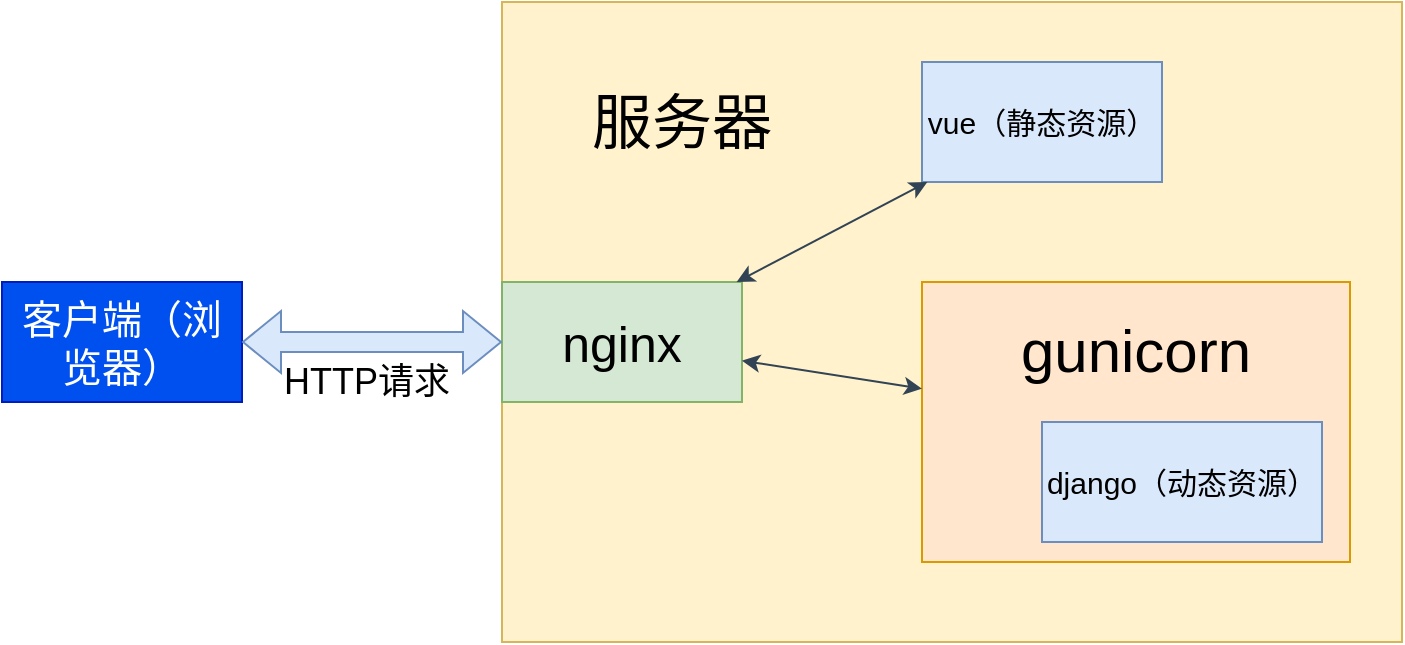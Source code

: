 <mxfile version="26.1.1">
  <diagram name="第 1 页" id="Y7Ou7d-48kZmKZqcT8x6">
    <mxGraphModel dx="2074" dy="1196" grid="1" gridSize="10" guides="1" tooltips="1" connect="1" arrows="1" fold="1" page="1" pageScale="1" pageWidth="827" pageHeight="1169" math="0" shadow="0">
      <root>
        <mxCell id="0" />
        <mxCell id="1" parent="0" />
        <mxCell id="_FMahxzmR39qlOZ7TuoG-10" value="" style="rounded=0;whiteSpace=wrap;html=1;fillColor=#fff2cc;strokeColor=#d6b656;" vertex="1" parent="1">
          <mxGeometry x="270" y="380" width="450" height="320" as="geometry" />
        </mxCell>
        <mxCell id="_FMahxzmR39qlOZ7TuoG-1" value="&lt;font style=&quot;font-size: 15px;&quot;&gt;vue（静态资源）&lt;/font&gt;" style="rounded=0;whiteSpace=wrap;html=1;fillColor=#dae8fc;strokeColor=#6c8ebf;" vertex="1" parent="1">
          <mxGeometry x="480" y="410" width="120" height="60" as="geometry" />
        </mxCell>
        <mxCell id="_FMahxzmR39qlOZ7TuoG-5" value="&lt;font style=&quot;font-size: 30px;&quot;&gt;gunicorn&lt;/font&gt;&lt;div&gt;&lt;font style=&quot;font-size: 30px;&quot;&gt;&lt;br&gt;&lt;/font&gt;&lt;/div&gt;&lt;div&gt;&lt;font style=&quot;font-size: 30px;&quot;&gt;&lt;br&gt;&lt;/font&gt;&lt;/div&gt;" style="rounded=0;whiteSpace=wrap;html=1;fillColor=#ffe6cc;strokeColor=#d79b00;" vertex="1" parent="1">
          <mxGeometry x="480" y="520" width="214" height="140" as="geometry" />
        </mxCell>
        <mxCell id="_FMahxzmR39qlOZ7TuoG-4" value="nginx" style="rounded=0;whiteSpace=wrap;html=1;fillColor=#d5e8d4;strokeColor=#82b366;fontSize=25;" vertex="1" parent="1">
          <mxGeometry x="270" y="520" width="120" height="60" as="geometry" />
        </mxCell>
        <mxCell id="_FMahxzmR39qlOZ7TuoG-3" value="&lt;font style=&quot;font-size: 15px;&quot;&gt;django（动态资源）&lt;/font&gt;" style="rounded=0;whiteSpace=wrap;html=1;fillColor=#dae8fc;strokeColor=#6c8ebf;" vertex="1" parent="1">
          <mxGeometry x="540" y="590" width="140" height="60" as="geometry" />
        </mxCell>
        <mxCell id="_FMahxzmR39qlOZ7TuoG-7" value="" style="endArrow=classic;startArrow=classic;html=1;rounded=0;fillColor=#647687;strokeColor=#314354;" edge="1" parent="1" source="_FMahxzmR39qlOZ7TuoG-4" target="_FMahxzmR39qlOZ7TuoG-1">
          <mxGeometry width="50" height="50" relative="1" as="geometry">
            <mxPoint x="570" y="640" as="sourcePoint" />
            <mxPoint x="620" y="590" as="targetPoint" />
          </mxGeometry>
        </mxCell>
        <mxCell id="_FMahxzmR39qlOZ7TuoG-9" value="" style="endArrow=classic;startArrow=classic;html=1;rounded=0;fillColor=#647687;strokeColor=#314354;" edge="1" parent="1" source="_FMahxzmR39qlOZ7TuoG-5" target="_FMahxzmR39qlOZ7TuoG-4">
          <mxGeometry width="50" height="50" relative="1" as="geometry">
            <mxPoint x="570" y="640" as="sourcePoint" />
            <mxPoint x="620" y="590" as="targetPoint" />
          </mxGeometry>
        </mxCell>
        <mxCell id="_FMahxzmR39qlOZ7TuoG-11" value="&lt;font style=&quot;font-size: 30px;&quot;&gt;服务器&lt;/font&gt;" style="text;html=1;align=center;verticalAlign=middle;whiteSpace=wrap;rounded=0;" vertex="1" parent="1">
          <mxGeometry x="280" y="400" width="160" height="80" as="geometry" />
        </mxCell>
        <mxCell id="_FMahxzmR39qlOZ7TuoG-12" value="客户端（浏览器）" style="rounded=0;whiteSpace=wrap;html=1;fillColor=#0050ef;strokeColor=#001DBC;fontColor=#ffffff;fontSize=20;" vertex="1" parent="1">
          <mxGeometry x="20" y="520" width="120" height="60" as="geometry" />
        </mxCell>
        <mxCell id="_FMahxzmR39qlOZ7TuoG-13" value="" style="shape=flexArrow;endArrow=classic;startArrow=classic;html=1;rounded=0;fillColor=#dae8fc;strokeColor=#6c8ebf;" edge="1" parent="1" source="_FMahxzmR39qlOZ7TuoG-12" target="_FMahxzmR39qlOZ7TuoG-4">
          <mxGeometry width="100" height="100" relative="1" as="geometry">
            <mxPoint x="360" y="630" as="sourcePoint" />
            <mxPoint x="460" y="530" as="targetPoint" />
          </mxGeometry>
        </mxCell>
        <mxCell id="_FMahxzmR39qlOZ7TuoG-14" value="HTTP请求" style="edgeLabel;html=1;align=center;verticalAlign=middle;resizable=0;points=[];fontSize=18;" vertex="1" connectable="0" parent="_FMahxzmR39qlOZ7TuoG-13">
          <mxGeometry x="-0.125" y="2" relative="1" as="geometry">
            <mxPoint x="5" y="22" as="offset" />
          </mxGeometry>
        </mxCell>
      </root>
    </mxGraphModel>
  </diagram>
</mxfile>
